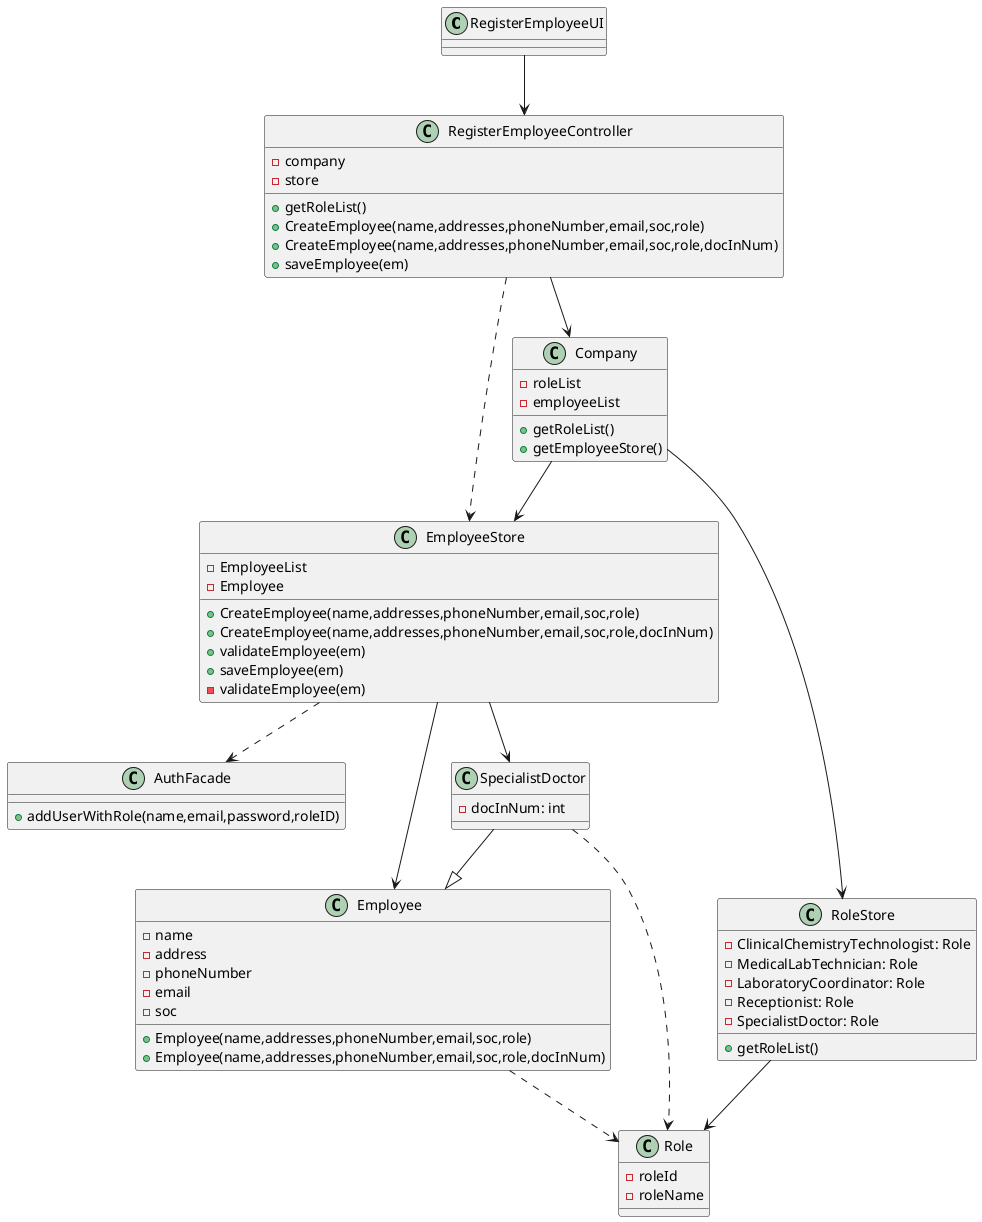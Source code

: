 @startuml
'https://plantuml.com/class-diagram

class RegisterEmployeeUI{
}

class RegisterEmployeeController{
-company
-store
+getRoleList()
+CreateEmployee(name,addresses,phoneNumber,email,soc,role)
+CreateEmployee(name,addresses,phoneNumber,email,soc,role,docInNum)
+saveEmployee(em)
}

class AuthFacade{
+addUserWithRole(name,email,password,roleID)
}

class Company{
-roleList
-employeeList
+getRoleList()
+getEmployeeStore()
}

class EmployeeStore{
-EmployeeList
-Employee
+CreateEmployee(name,addresses,phoneNumber,email,soc,role)
+CreateEmployee(name,addresses,phoneNumber,email,soc,role,docInNum)
+validateEmployee(em)
+saveEmployee(em)
-validateEmployee(em)
}

class Employee{
-name
-address
-phoneNumber
-email
-soc
+Employee(name,addresses,phoneNumber,email,soc,role)
+Employee(name,addresses,phoneNumber,email,soc,role,docInNum)
}

class RoleStore{
-ClinicalChemistryTechnologist: Role
-MedicalLabTechnician: Role
-LaboratoryCoordinator: Role
-Receptionist: Role
-SpecialistDoctor: Role
+getRoleList()
}

class SpecialistDoctor{
-docInNum: int
}
class Role{
-roleId
-roleName
}
EmployeeStore --> SpecialistDoctor
RegisterEmployeeController ..> EmployeeStore
RegisterEmployeeUI --> RegisterEmployeeController
RegisterEmployeeController --> Company
Company --> RoleStore
EmployeeStore ..> AuthFacade
Company --> EmployeeStore
EmployeeStore --> Employee
SpecialistDoctor --|> Employee
RoleStore --> Role
SpecialistDoctor ..> Role
Employee ..> Role

@enduml